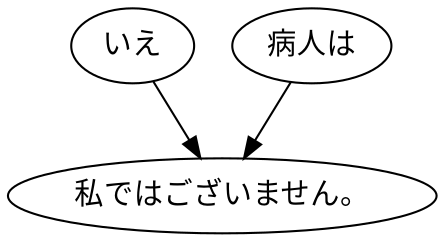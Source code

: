 digraph graph927 {
	node0 [label="いえ"];
	node1 [label="病人は"];
	node2 [label="私ではございません。"];
	node0 -> node2;
	node1 -> node2;
}
